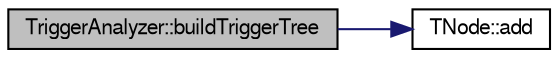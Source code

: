 digraph "TriggerAnalyzer::buildTriggerTree"
{
  bgcolor="transparent";
  edge [fontname="FreeSans",fontsize="10",labelfontname="FreeSans",labelfontsize="10"];
  node [fontname="FreeSans",fontsize="10",shape=record];
  rankdir="LR";
  Node1 [label="TriggerAnalyzer::buildTriggerTree",height=0.2,width=0.4,color="black", fillcolor="grey75", style="filled" fontcolor="black"];
  Node1 -> Node2 [color="midnightblue",fontsize="10",style="solid",fontname="FreeSans"];
  Node2 [label="TNode::add",height=0.2,width=0.4,color="black",URL="$d9/dcd/classTNode.html#ad1856d6d984edc157d0ce2020ba73c10"];
}
